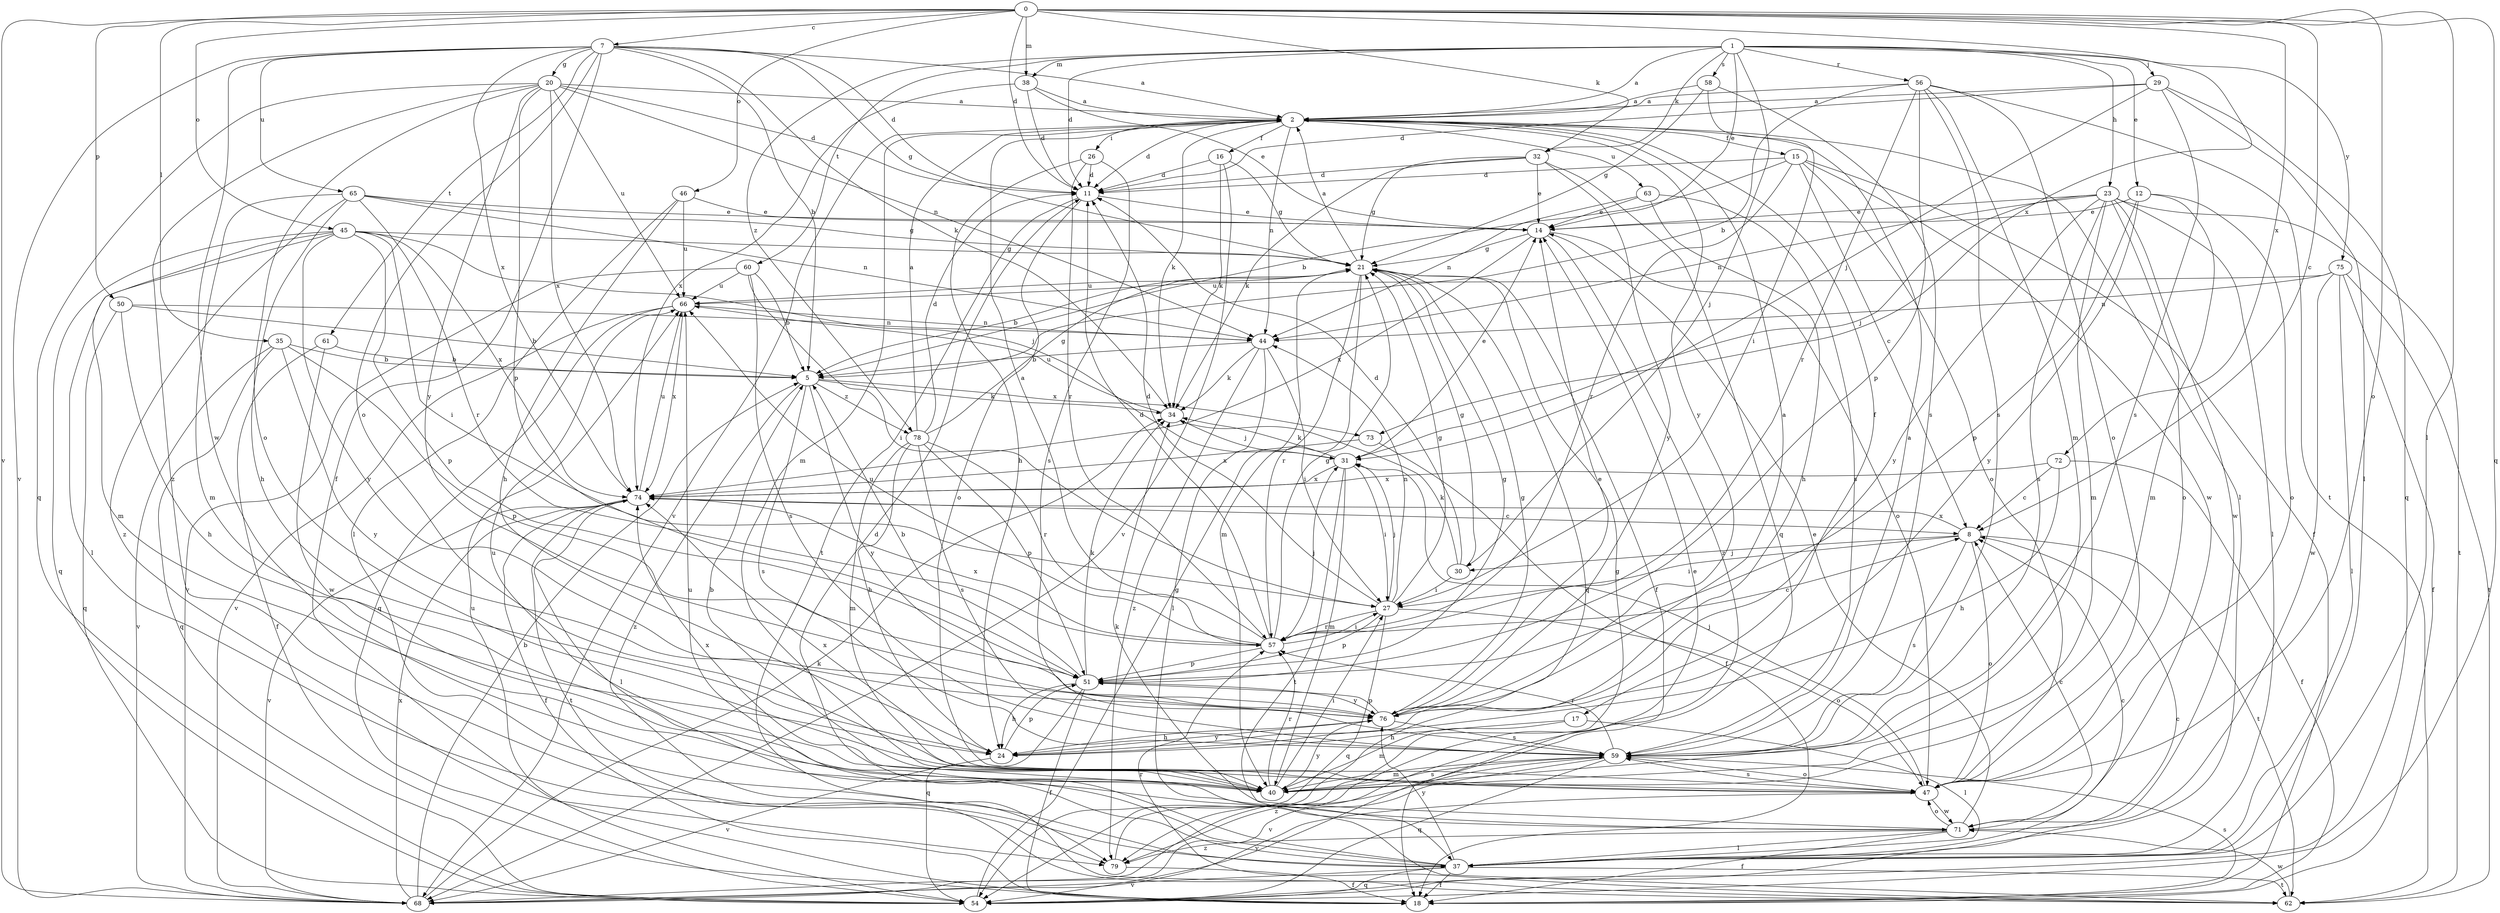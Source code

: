 strict digraph  {
0;
1;
2;
5;
7;
8;
11;
12;
14;
15;
16;
17;
18;
20;
21;
23;
24;
26;
27;
29;
30;
31;
32;
34;
35;
37;
38;
40;
44;
45;
46;
47;
50;
51;
54;
56;
57;
58;
59;
60;
61;
62;
63;
65;
66;
68;
71;
72;
73;
74;
75;
76;
78;
79;
0 -> 7  [label=c];
0 -> 8  [label=c];
0 -> 11  [label=d];
0 -> 32  [label=k];
0 -> 35  [label=l];
0 -> 37  [label=l];
0 -> 38  [label=m];
0 -> 45  [label=o];
0 -> 46  [label=o];
0 -> 47  [label=o];
0 -> 50  [label=p];
0 -> 54  [label=q];
0 -> 68  [label=v];
0 -> 72  [label=x];
0 -> 73  [label=x];
1 -> 2  [label=a];
1 -> 11  [label=d];
1 -> 12  [label=e];
1 -> 14  [label=e];
1 -> 23  [label=h];
1 -> 29  [label=j];
1 -> 30  [label=j];
1 -> 32  [label=k];
1 -> 38  [label=m];
1 -> 56  [label=r];
1 -> 58  [label=s];
1 -> 60  [label=t];
1 -> 75  [label=y];
1 -> 78  [label=z];
2 -> 11  [label=d];
2 -> 15  [label=f];
2 -> 16  [label=f];
2 -> 17  [label=f];
2 -> 26  [label=i];
2 -> 34  [label=k];
2 -> 37  [label=l];
2 -> 40  [label=m];
2 -> 44  [label=n];
2 -> 63  [label=u];
2 -> 68  [label=v];
2 -> 76  [label=y];
5 -> 34  [label=k];
5 -> 59  [label=s];
5 -> 73  [label=x];
5 -> 76  [label=y];
5 -> 78  [label=z];
5 -> 79  [label=z];
7 -> 2  [label=a];
7 -> 5  [label=b];
7 -> 11  [label=d];
7 -> 18  [label=f];
7 -> 20  [label=g];
7 -> 21  [label=g];
7 -> 34  [label=k];
7 -> 47  [label=o];
7 -> 61  [label=t];
7 -> 65  [label=u];
7 -> 68  [label=v];
7 -> 71  [label=w];
7 -> 74  [label=x];
8 -> 27  [label=i];
8 -> 30  [label=j];
8 -> 47  [label=o];
8 -> 59  [label=s];
8 -> 62  [label=t];
8 -> 74  [label=x];
11 -> 14  [label=e];
11 -> 47  [label=o];
11 -> 62  [label=t];
12 -> 14  [label=e];
12 -> 40  [label=m];
12 -> 47  [label=o];
12 -> 51  [label=p];
12 -> 76  [label=y];
14 -> 21  [label=g];
14 -> 47  [label=o];
14 -> 74  [label=x];
14 -> 79  [label=z];
15 -> 5  [label=b];
15 -> 8  [label=c];
15 -> 11  [label=d];
15 -> 18  [label=f];
15 -> 47  [label=o];
15 -> 57  [label=r];
15 -> 71  [label=w];
16 -> 11  [label=d];
16 -> 21  [label=g];
16 -> 34  [label=k];
16 -> 68  [label=v];
17 -> 24  [label=h];
17 -> 37  [label=l];
17 -> 40  [label=m];
18 -> 59  [label=s];
20 -> 2  [label=a];
20 -> 11  [label=d];
20 -> 44  [label=n];
20 -> 47  [label=o];
20 -> 51  [label=p];
20 -> 54  [label=q];
20 -> 66  [label=u];
20 -> 74  [label=x];
20 -> 76  [label=y];
20 -> 79  [label=z];
21 -> 2  [label=a];
21 -> 5  [label=b];
21 -> 18  [label=f];
21 -> 40  [label=m];
21 -> 54  [label=q];
21 -> 57  [label=r];
21 -> 66  [label=u];
23 -> 14  [label=e];
23 -> 31  [label=j];
23 -> 37  [label=l];
23 -> 40  [label=m];
23 -> 44  [label=n];
23 -> 47  [label=o];
23 -> 59  [label=s];
23 -> 62  [label=t];
23 -> 71  [label=w];
23 -> 76  [label=y];
24 -> 51  [label=p];
24 -> 68  [label=v];
24 -> 76  [label=y];
26 -> 11  [label=d];
26 -> 24  [label=h];
26 -> 57  [label=r];
26 -> 59  [label=s];
27 -> 11  [label=d];
27 -> 21  [label=g];
27 -> 31  [label=j];
27 -> 44  [label=n];
27 -> 47  [label=o];
27 -> 51  [label=p];
27 -> 54  [label=q];
27 -> 57  [label=r];
29 -> 2  [label=a];
29 -> 11  [label=d];
29 -> 31  [label=j];
29 -> 37  [label=l];
29 -> 54  [label=q];
29 -> 59  [label=s];
30 -> 11  [label=d];
30 -> 21  [label=g];
30 -> 27  [label=i];
30 -> 34  [label=k];
31 -> 14  [label=e];
31 -> 27  [label=i];
31 -> 34  [label=k];
31 -> 40  [label=m];
31 -> 62  [label=t];
31 -> 74  [label=x];
32 -> 11  [label=d];
32 -> 14  [label=e];
32 -> 21  [label=g];
32 -> 34  [label=k];
32 -> 54  [label=q];
32 -> 76  [label=y];
34 -> 31  [label=j];
34 -> 66  [label=u];
35 -> 5  [label=b];
35 -> 51  [label=p];
35 -> 54  [label=q];
35 -> 68  [label=v];
35 -> 76  [label=y];
37 -> 8  [label=c];
37 -> 11  [label=d];
37 -> 18  [label=f];
37 -> 54  [label=q];
37 -> 62  [label=t];
37 -> 66  [label=u];
37 -> 68  [label=v];
37 -> 76  [label=y];
38 -> 2  [label=a];
38 -> 11  [label=d];
38 -> 14  [label=e];
38 -> 74  [label=x];
40 -> 5  [label=b];
40 -> 27  [label=i];
40 -> 57  [label=r];
40 -> 59  [label=s];
40 -> 66  [label=u];
40 -> 74  [label=x];
40 -> 76  [label=y];
44 -> 5  [label=b];
44 -> 27  [label=i];
44 -> 34  [label=k];
44 -> 37  [label=l];
44 -> 79  [label=z];
45 -> 21  [label=g];
45 -> 27  [label=i];
45 -> 31  [label=j];
45 -> 37  [label=l];
45 -> 40  [label=m];
45 -> 51  [label=p];
45 -> 54  [label=q];
45 -> 74  [label=x];
45 -> 76  [label=y];
46 -> 14  [label=e];
46 -> 24  [label=h];
46 -> 37  [label=l];
46 -> 66  [label=u];
47 -> 31  [label=j];
47 -> 59  [label=s];
47 -> 68  [label=v];
47 -> 71  [label=w];
47 -> 74  [label=x];
50 -> 5  [label=b];
50 -> 24  [label=h];
50 -> 44  [label=n];
50 -> 54  [label=q];
51 -> 5  [label=b];
51 -> 18  [label=f];
51 -> 21  [label=g];
51 -> 24  [label=h];
51 -> 34  [label=k];
51 -> 54  [label=q];
51 -> 76  [label=y];
54 -> 8  [label=c];
54 -> 21  [label=g];
54 -> 66  [label=u];
56 -> 2  [label=a];
56 -> 5  [label=b];
56 -> 40  [label=m];
56 -> 47  [label=o];
56 -> 51  [label=p];
56 -> 57  [label=r];
56 -> 59  [label=s];
56 -> 62  [label=t];
57 -> 2  [label=a];
57 -> 8  [label=c];
57 -> 11  [label=d];
57 -> 21  [label=g];
57 -> 27  [label=i];
57 -> 31  [label=j];
57 -> 51  [label=p];
57 -> 66  [label=u];
57 -> 74  [label=x];
58 -> 2  [label=a];
58 -> 21  [label=g];
58 -> 27  [label=i];
58 -> 59  [label=s];
59 -> 2  [label=a];
59 -> 40  [label=m];
59 -> 47  [label=o];
59 -> 54  [label=q];
59 -> 57  [label=r];
59 -> 68  [label=v];
59 -> 79  [label=z];
60 -> 5  [label=b];
60 -> 27  [label=i];
60 -> 59  [label=s];
60 -> 66  [label=u];
60 -> 68  [label=v];
61 -> 5  [label=b];
61 -> 18  [label=f];
61 -> 71  [label=w];
62 -> 57  [label=r];
62 -> 71  [label=w];
63 -> 14  [label=e];
63 -> 24  [label=h];
63 -> 44  [label=n];
63 -> 59  [label=s];
65 -> 14  [label=e];
65 -> 21  [label=g];
65 -> 24  [label=h];
65 -> 40  [label=m];
65 -> 44  [label=n];
65 -> 57  [label=r];
65 -> 79  [label=z];
66 -> 44  [label=n];
66 -> 54  [label=q];
66 -> 68  [label=v];
66 -> 74  [label=x];
68 -> 5  [label=b];
68 -> 14  [label=e];
68 -> 34  [label=k];
68 -> 74  [label=x];
71 -> 8  [label=c];
71 -> 14  [label=e];
71 -> 18  [label=f];
71 -> 34  [label=k];
71 -> 37  [label=l];
71 -> 47  [label=o];
71 -> 79  [label=z];
72 -> 8  [label=c];
72 -> 18  [label=f];
72 -> 24  [label=h];
72 -> 74  [label=x];
73 -> 18  [label=f];
73 -> 74  [label=x];
74 -> 8  [label=c];
74 -> 18  [label=f];
74 -> 37  [label=l];
74 -> 62  [label=t];
74 -> 66  [label=u];
74 -> 68  [label=v];
75 -> 18  [label=f];
75 -> 37  [label=l];
75 -> 44  [label=n];
75 -> 62  [label=t];
75 -> 66  [label=u];
75 -> 71  [label=w];
76 -> 2  [label=a];
76 -> 14  [label=e];
76 -> 21  [label=g];
76 -> 24  [label=h];
76 -> 51  [label=p];
76 -> 59  [label=s];
78 -> 2  [label=a];
78 -> 11  [label=d];
78 -> 21  [label=g];
78 -> 24  [label=h];
78 -> 40  [label=m];
78 -> 51  [label=p];
78 -> 57  [label=r];
78 -> 59  [label=s];
79 -> 18  [label=f];
79 -> 21  [label=g];
}
